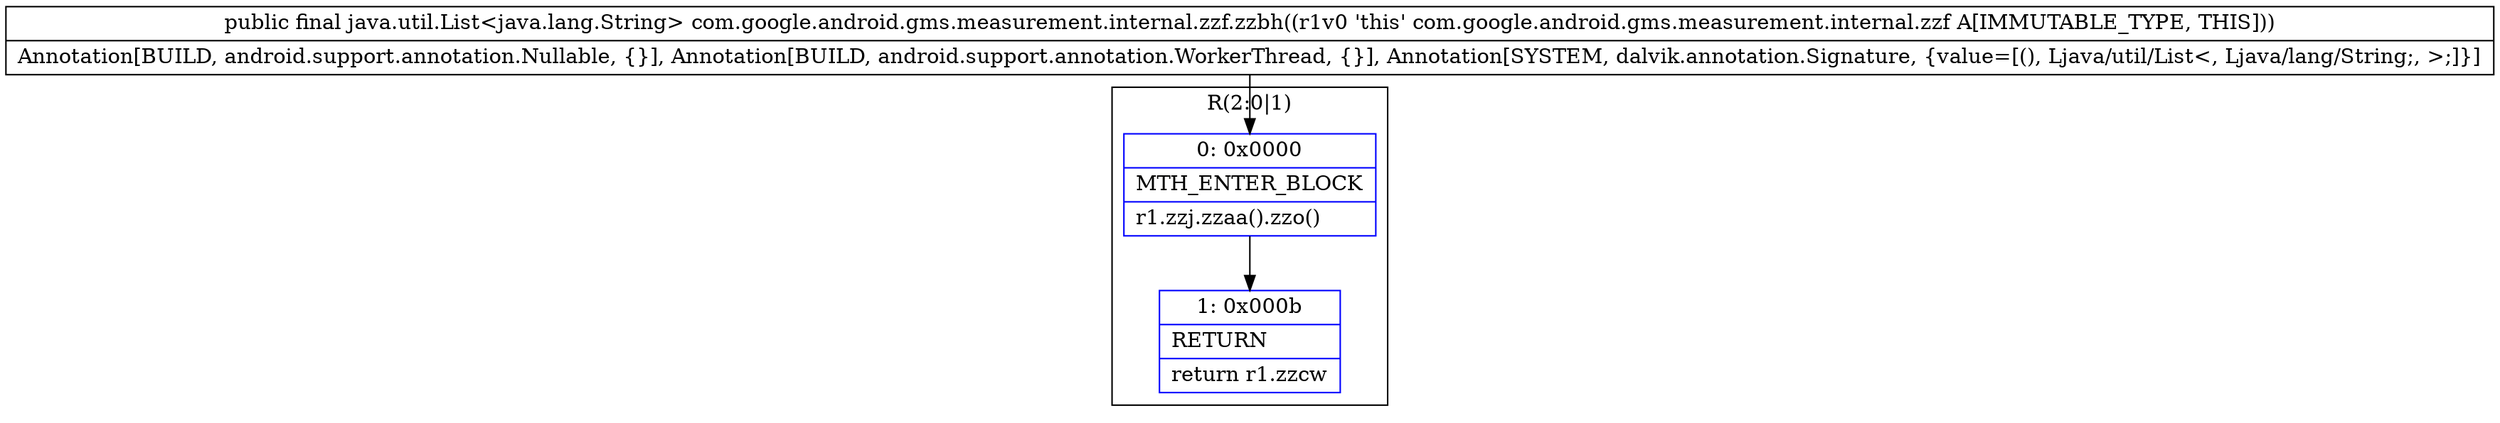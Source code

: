 digraph "CFG forcom.google.android.gms.measurement.internal.zzf.zzbh()Ljava\/util\/List;" {
subgraph cluster_Region_1883939395 {
label = "R(2:0|1)";
node [shape=record,color=blue];
Node_0 [shape=record,label="{0\:\ 0x0000|MTH_ENTER_BLOCK\l|r1.zzj.zzaa().zzo()\l}"];
Node_1 [shape=record,label="{1\:\ 0x000b|RETURN\l|return r1.zzcw\l}"];
}
MethodNode[shape=record,label="{public final java.util.List\<java.lang.String\> com.google.android.gms.measurement.internal.zzf.zzbh((r1v0 'this' com.google.android.gms.measurement.internal.zzf A[IMMUTABLE_TYPE, THIS]))  | Annotation[BUILD, android.support.annotation.Nullable, \{\}], Annotation[BUILD, android.support.annotation.WorkerThread, \{\}], Annotation[SYSTEM, dalvik.annotation.Signature, \{value=[(), Ljava\/util\/List\<, Ljava\/lang\/String;, \>;]\}]\l}"];
MethodNode -> Node_0;
Node_0 -> Node_1;
}

